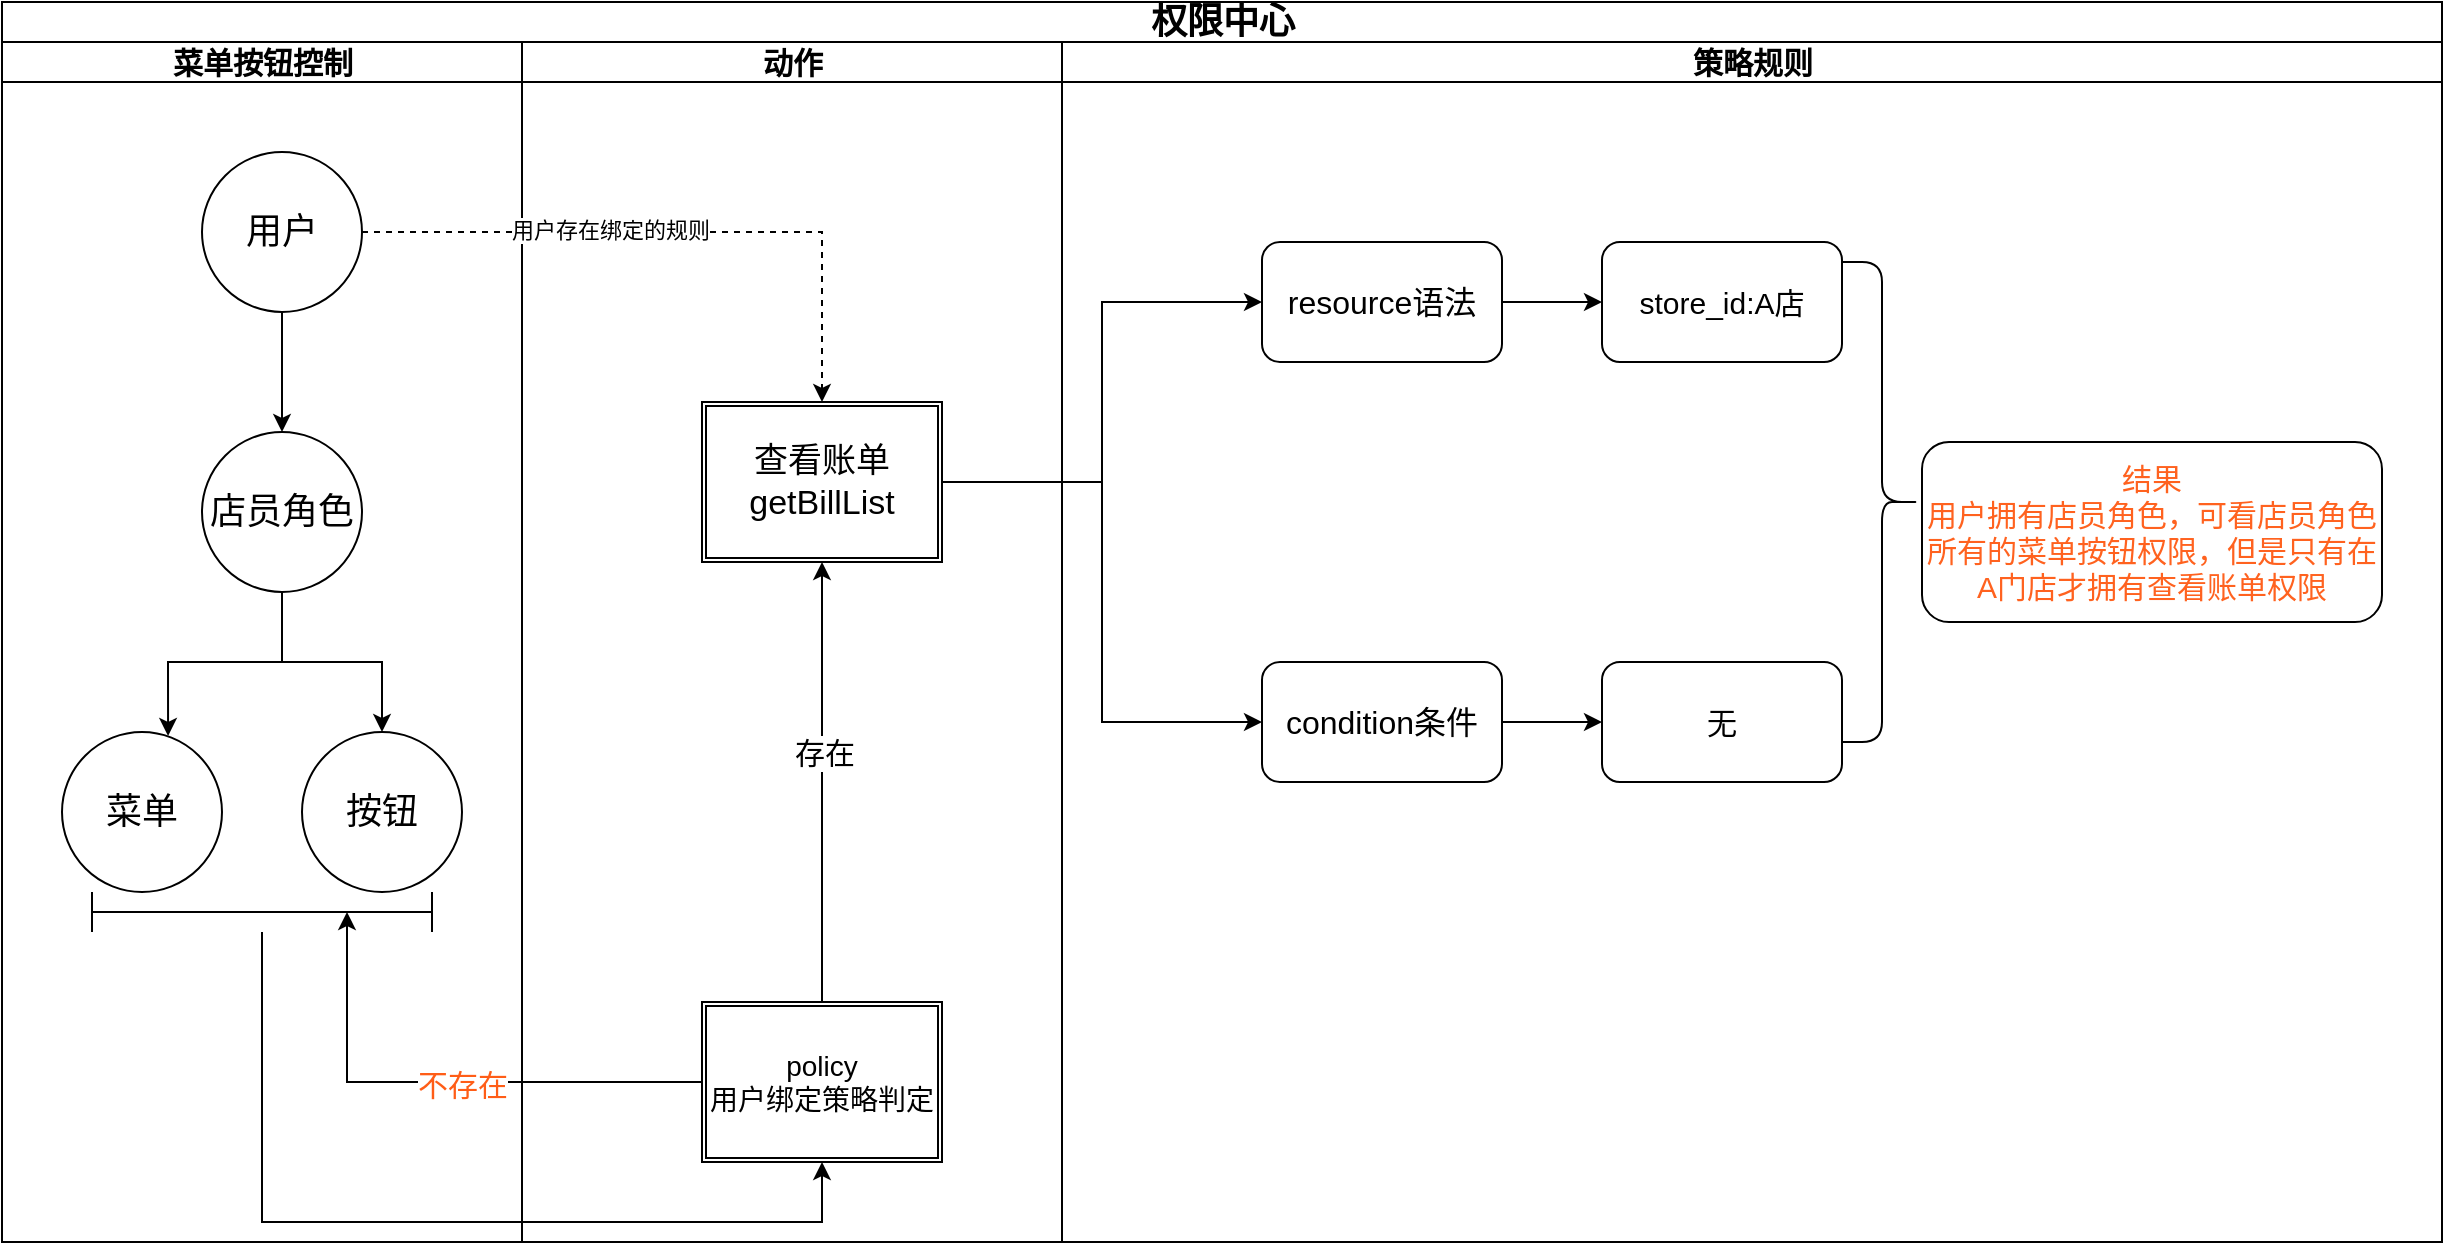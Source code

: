 <mxfile version="14.6.3" type="github">
  <diagram id="AdBtJwdJEV2sLJ2i6MRP" name="Page-1">
    <mxGraphModel dx="1298" dy="731" grid="1" gridSize="10" guides="1" tooltips="1" connect="1" arrows="1" fold="1" page="1" pageScale="1" pageWidth="827" pageHeight="1169" math="0" shadow="0">
      <root>
        <mxCell id="0" />
        <mxCell id="1" parent="0" />
        <mxCell id="4QVunZN_kby4UzOE3TXb-1" value="&lt;font style=&quot;font-size: 18px&quot;&gt;权限中心&lt;/font&gt;" style="swimlane;html=1;childLayout=stackLayout;resizeParent=1;resizeParentMax=0;startSize=20;" vertex="1" parent="1">
          <mxGeometry x="110" y="140" width="1220" height="620" as="geometry" />
        </mxCell>
        <mxCell id="4QVunZN_kby4UzOE3TXb-2" value="&lt;font style=&quot;font-size: 15px&quot;&gt;菜单按钮控制&lt;/font&gt;" style="swimlane;html=1;startSize=20;" vertex="1" parent="4QVunZN_kby4UzOE3TXb-1">
          <mxGeometry y="20" width="260" height="600" as="geometry" />
        </mxCell>
        <mxCell id="4QVunZN_kby4UzOE3TXb-9" style="edgeStyle=orthogonalEdgeStyle;rounded=0;orthogonalLoop=1;jettySize=auto;html=1;entryX=0.5;entryY=0;entryDx=0;entryDy=0;" edge="1" parent="4QVunZN_kby4UzOE3TXb-2" source="4QVunZN_kby4UzOE3TXb-5" target="4QVunZN_kby4UzOE3TXb-6">
          <mxGeometry relative="1" as="geometry" />
        </mxCell>
        <mxCell id="4QVunZN_kby4UzOE3TXb-5" value="&lt;font style=&quot;font-size: 18px&quot;&gt;用户&lt;/font&gt;" style="ellipse;whiteSpace=wrap;html=1;aspect=fixed;" vertex="1" parent="4QVunZN_kby4UzOE3TXb-2">
          <mxGeometry x="100" y="55" width="80" height="80" as="geometry" />
        </mxCell>
        <mxCell id="4QVunZN_kby4UzOE3TXb-10" style="edgeStyle=orthogonalEdgeStyle;rounded=0;orthogonalLoop=1;jettySize=auto;html=1;entryX=0.663;entryY=0.025;entryDx=0;entryDy=0;entryPerimeter=0;" edge="1" parent="4QVunZN_kby4UzOE3TXb-2" source="4QVunZN_kby4UzOE3TXb-6" target="4QVunZN_kby4UzOE3TXb-7">
          <mxGeometry relative="1" as="geometry" />
        </mxCell>
        <mxCell id="4QVunZN_kby4UzOE3TXb-11" style="edgeStyle=orthogonalEdgeStyle;rounded=0;orthogonalLoop=1;jettySize=auto;html=1;entryX=0.5;entryY=0;entryDx=0;entryDy=0;" edge="1" parent="4QVunZN_kby4UzOE3TXb-2" source="4QVunZN_kby4UzOE3TXb-6" target="4QVunZN_kby4UzOE3TXb-8">
          <mxGeometry relative="1" as="geometry" />
        </mxCell>
        <mxCell id="4QVunZN_kby4UzOE3TXb-6" value="&lt;span style=&quot;font-size: 18px&quot;&gt;店员角色&lt;/span&gt;" style="ellipse;whiteSpace=wrap;html=1;aspect=fixed;" vertex="1" parent="4QVunZN_kby4UzOE3TXb-2">
          <mxGeometry x="100" y="195" width="80" height="80" as="geometry" />
        </mxCell>
        <mxCell id="4QVunZN_kby4UzOE3TXb-7" value="&lt;font style=&quot;font-size: 18px&quot;&gt;菜单&lt;/font&gt;" style="ellipse;whiteSpace=wrap;html=1;aspect=fixed;" vertex="1" parent="4QVunZN_kby4UzOE3TXb-2">
          <mxGeometry x="30" y="345" width="80" height="80" as="geometry" />
        </mxCell>
        <mxCell id="4QVunZN_kby4UzOE3TXb-8" value="&lt;font style=&quot;font-size: 18px&quot;&gt;按钮&lt;/font&gt;" style="ellipse;whiteSpace=wrap;html=1;aspect=fixed;" vertex="1" parent="4QVunZN_kby4UzOE3TXb-2">
          <mxGeometry x="150" y="345" width="80" height="80" as="geometry" />
        </mxCell>
        <mxCell id="4QVunZN_kby4UzOE3TXb-13" value="" style="shape=crossbar;whiteSpace=wrap;html=1;rounded=1;" vertex="1" parent="4QVunZN_kby4UzOE3TXb-2">
          <mxGeometry x="45" y="425" width="170" height="20" as="geometry" />
        </mxCell>
        <mxCell id="4QVunZN_kby4UzOE3TXb-3" value="&lt;font style=&quot;font-size: 15px&quot;&gt;动作&lt;/font&gt;" style="swimlane;html=1;startSize=20;" vertex="1" parent="4QVunZN_kby4UzOE3TXb-1">
          <mxGeometry x="260" y="20" width="270" height="600" as="geometry" />
        </mxCell>
        <mxCell id="4QVunZN_kby4UzOE3TXb-12" value="&lt;font style=&quot;font-size: 17px&quot;&gt;查看账单&lt;br&gt;getBillList&lt;br&gt;&lt;/font&gt;" style="shape=ext;double=1;rounded=0;whiteSpace=wrap;html=1;" vertex="1" parent="4QVunZN_kby4UzOE3TXb-3">
          <mxGeometry x="90" y="180" width="120" height="80" as="geometry" />
        </mxCell>
        <mxCell id="4QVunZN_kby4UzOE3TXb-17" value="&lt;font style=&quot;font-size: 14px&quot;&gt;policy&lt;br&gt;用户绑定策略判定&lt;/font&gt;" style="shape=ext;double=1;rounded=0;whiteSpace=wrap;html=1;" vertex="1" parent="4QVunZN_kby4UzOE3TXb-3">
          <mxGeometry x="90" y="480" width="120" height="80" as="geometry" />
        </mxCell>
        <mxCell id="4QVunZN_kby4UzOE3TXb-20" style="edgeStyle=orthogonalEdgeStyle;rounded=0;orthogonalLoop=1;jettySize=auto;html=1;entryX=0.5;entryY=1;entryDx=0;entryDy=0;" edge="1" parent="4QVunZN_kby4UzOE3TXb-3" source="4QVunZN_kby4UzOE3TXb-17" target="4QVunZN_kby4UzOE3TXb-12">
          <mxGeometry relative="1" as="geometry">
            <mxPoint x="150" y="290" as="targetPoint" />
          </mxGeometry>
        </mxCell>
        <mxCell id="4QVunZN_kby4UzOE3TXb-21" value="&lt;font style=&quot;font-size: 15px&quot;&gt;存在&lt;/font&gt;" style="edgeLabel;html=1;align=center;verticalAlign=middle;resizable=0;points=[];" vertex="1" connectable="0" parent="4QVunZN_kby4UzOE3TXb-20">
          <mxGeometry x="0.136" y="-1" relative="1" as="geometry">
            <mxPoint as="offset" />
          </mxGeometry>
        </mxCell>
        <mxCell id="4QVunZN_kby4UzOE3TXb-15" style="edgeStyle=orthogonalEdgeStyle;rounded=0;orthogonalLoop=1;jettySize=auto;html=1;entryX=0.5;entryY=0;entryDx=0;entryDy=0;dashed=1;" edge="1" parent="4QVunZN_kby4UzOE3TXb-1" source="4QVunZN_kby4UzOE3TXb-5" target="4QVunZN_kby4UzOE3TXb-12">
          <mxGeometry relative="1" as="geometry" />
        </mxCell>
        <mxCell id="4QVunZN_kby4UzOE3TXb-16" value="用户存在绑定的规则" style="edgeLabel;html=1;align=center;verticalAlign=middle;resizable=0;points=[];" vertex="1" connectable="0" parent="4QVunZN_kby4UzOE3TXb-15">
          <mxGeometry x="-0.213" y="1" relative="1" as="geometry">
            <mxPoint as="offset" />
          </mxGeometry>
        </mxCell>
        <mxCell id="4QVunZN_kby4UzOE3TXb-18" style="edgeStyle=orthogonalEdgeStyle;rounded=0;orthogonalLoop=1;jettySize=auto;html=1;entryX=0.5;entryY=1;entryDx=0;entryDy=0;" edge="1" parent="4QVunZN_kby4UzOE3TXb-1" source="4QVunZN_kby4UzOE3TXb-13" target="4QVunZN_kby4UzOE3TXb-17">
          <mxGeometry relative="1" as="geometry">
            <Array as="points">
              <mxPoint x="130" y="610" />
              <mxPoint x="410" y="610" />
            </Array>
          </mxGeometry>
        </mxCell>
        <mxCell id="4QVunZN_kby4UzOE3TXb-22" style="edgeStyle=orthogonalEdgeStyle;rounded=0;orthogonalLoop=1;jettySize=auto;html=1;entryX=0.75;entryY=0.5;entryDx=0;entryDy=0;entryPerimeter=0;" edge="1" parent="4QVunZN_kby4UzOE3TXb-1" source="4QVunZN_kby4UzOE3TXb-17" target="4QVunZN_kby4UzOE3TXb-13">
          <mxGeometry relative="1" as="geometry" />
        </mxCell>
        <mxCell id="4QVunZN_kby4UzOE3TXb-23" value="&lt;font style=&quot;font-size: 15px&quot; color=&quot;#ff5d17&quot;&gt;不存在&lt;/font&gt;" style="edgeLabel;html=1;align=center;verticalAlign=middle;resizable=0;points=[];" vertex="1" connectable="0" parent="4QVunZN_kby4UzOE3TXb-22">
          <mxGeometry x="-0.086" y="1" relative="1" as="geometry">
            <mxPoint as="offset" />
          </mxGeometry>
        </mxCell>
        <mxCell id="4QVunZN_kby4UzOE3TXb-24" style="edgeStyle=orthogonalEdgeStyle;rounded=0;orthogonalLoop=1;jettySize=auto;html=1;entryX=0;entryY=0.5;entryDx=0;entryDy=0;" edge="1" parent="4QVunZN_kby4UzOE3TXb-1" source="4QVunZN_kby4UzOE3TXb-12" target="4QVunZN_kby4UzOE3TXb-26">
          <mxGeometry relative="1" as="geometry">
            <mxPoint x="590" y="230" as="targetPoint" />
          </mxGeometry>
        </mxCell>
        <mxCell id="4QVunZN_kby4UzOE3TXb-28" style="edgeStyle=orthogonalEdgeStyle;rounded=0;orthogonalLoop=1;jettySize=auto;html=1;entryX=0;entryY=0.5;entryDx=0;entryDy=0;" edge="1" parent="4QVunZN_kby4UzOE3TXb-1" source="4QVunZN_kby4UzOE3TXb-12" target="4QVunZN_kby4UzOE3TXb-27">
          <mxGeometry relative="1" as="geometry" />
        </mxCell>
        <mxCell id="4QVunZN_kby4UzOE3TXb-4" value="&lt;font style=&quot;font-size: 15px&quot;&gt;策略规则&lt;/font&gt;" style="swimlane;html=1;startSize=20;" vertex="1" parent="4QVunZN_kby4UzOE3TXb-1">
          <mxGeometry x="530" y="20" width="690" height="600" as="geometry" />
        </mxCell>
        <mxCell id="4QVunZN_kby4UzOE3TXb-26" value="&lt;font style=&quot;font-size: 16px&quot;&gt;resource语法&lt;/font&gt;" style="rounded=1;whiteSpace=wrap;html=1;" vertex="1" parent="4QVunZN_kby4UzOE3TXb-4">
          <mxGeometry x="100" y="100" width="120" height="60" as="geometry" />
        </mxCell>
        <mxCell id="4QVunZN_kby4UzOE3TXb-32" style="edgeStyle=orthogonalEdgeStyle;rounded=0;orthogonalLoop=1;jettySize=auto;html=1;entryX=0;entryY=0.5;entryDx=0;entryDy=0;" edge="1" parent="4QVunZN_kby4UzOE3TXb-4" source="4QVunZN_kby4UzOE3TXb-27" target="4QVunZN_kby4UzOE3TXb-31">
          <mxGeometry relative="1" as="geometry" />
        </mxCell>
        <mxCell id="4QVunZN_kby4UzOE3TXb-27" value="&lt;font style=&quot;font-size: 16px&quot;&gt;condition条件&lt;/font&gt;" style="rounded=1;whiteSpace=wrap;html=1;" vertex="1" parent="4QVunZN_kby4UzOE3TXb-4">
          <mxGeometry x="100" y="310" width="120" height="60" as="geometry" />
        </mxCell>
        <mxCell id="4QVunZN_kby4UzOE3TXb-30" value="&lt;font style=&quot;font-size: 15px&quot;&gt;store_id:A店&lt;/font&gt;" style="rounded=1;whiteSpace=wrap;html=1;" vertex="1" parent="4QVunZN_kby4UzOE3TXb-4">
          <mxGeometry x="270" y="100" width="120" height="60" as="geometry" />
        </mxCell>
        <mxCell id="4QVunZN_kby4UzOE3TXb-29" style="edgeStyle=orthogonalEdgeStyle;rounded=0;orthogonalLoop=1;jettySize=auto;html=1;" edge="1" parent="4QVunZN_kby4UzOE3TXb-4" source="4QVunZN_kby4UzOE3TXb-26" target="4QVunZN_kby4UzOE3TXb-30">
          <mxGeometry relative="1" as="geometry">
            <mxPoint x="290" y="130" as="targetPoint" />
          </mxGeometry>
        </mxCell>
        <mxCell id="4QVunZN_kby4UzOE3TXb-31" value="&lt;span style=&quot;font-size: 15px&quot;&gt;无&lt;/span&gt;" style="rounded=1;whiteSpace=wrap;html=1;" vertex="1" parent="4QVunZN_kby4UzOE3TXb-4">
          <mxGeometry x="270" y="310" width="120" height="60" as="geometry" />
        </mxCell>
        <mxCell id="4QVunZN_kby4UzOE3TXb-33" value="" style="shape=curlyBracket;whiteSpace=wrap;html=1;rounded=1;flipH=1;" vertex="1" parent="4QVunZN_kby4UzOE3TXb-4">
          <mxGeometry x="390" y="110" width="40" height="240" as="geometry" />
        </mxCell>
        <mxCell id="4QVunZN_kby4UzOE3TXb-34" value="&lt;font style=&quot;font-size: 15px&quot; color=&quot;#ff621f&quot;&gt;结果&lt;br&gt;用户拥有店员角色，可看店员角色所有的菜单按钮权限，但是只有在A门店才拥有查看账单权限&lt;/font&gt;" style="rounded=1;whiteSpace=wrap;html=1;" vertex="1" parent="4QVunZN_kby4UzOE3TXb-4">
          <mxGeometry x="430" y="200" width="230" height="90" as="geometry" />
        </mxCell>
      </root>
    </mxGraphModel>
  </diagram>
</mxfile>
